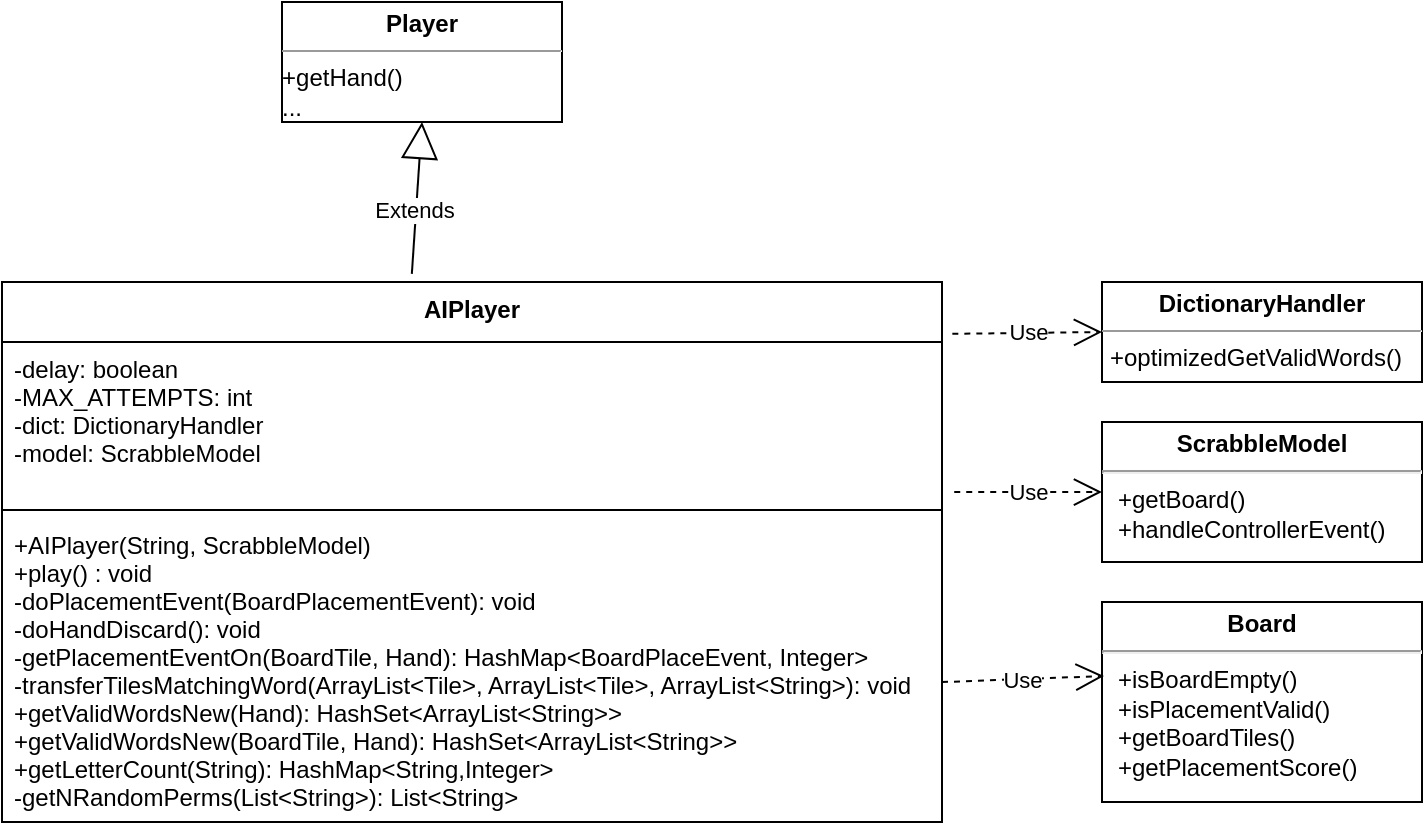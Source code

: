 <mxfile version="15.5.4" type="embed"><diagram id="b9HJDHtrkvyeXEelahXw" name="Page-1"><mxGraphModel dx="950" dy="1645" grid="1" gridSize="10" guides="1" tooltips="1" connect="1" arrows="1" fold="1" page="1" pageScale="1" pageWidth="850" pageHeight="1100" math="0" shadow="0"><root><mxCell id="0"/><mxCell id="1" parent="0"/><mxCell id="2" value="AIPlayer" style="swimlane;fontStyle=1;align=center;verticalAlign=top;childLayout=stackLayout;horizontal=1;startSize=30;horizontalStack=0;resizeParent=1;resizeParentMax=0;resizeLast=0;collapsible=1;marginBottom=0;" parent="1" vertex="1"><mxGeometry x="140" y="-870" width="470" height="270" as="geometry"/></mxCell><mxCell id="3" value="-delay: boolean&#10;-MAX_ATTEMPTS: int&#10;-dict: DictionaryHandler&#10;-model: ScrabbleModel" style="text;strokeColor=none;fillColor=none;align=left;verticalAlign=top;spacingLeft=4;spacingRight=4;overflow=hidden;rotatable=0;points=[[0,0.5],[1,0.5]];portConstraint=eastwest;" parent="2" vertex="1"><mxGeometry y="30" width="470" height="80" as="geometry"/></mxCell><mxCell id="4" value="" style="line;strokeWidth=1;fillColor=none;align=left;verticalAlign=middle;spacingTop=-1;spacingLeft=3;spacingRight=3;rotatable=0;labelPosition=right;points=[];portConstraint=eastwest;" parent="2" vertex="1"><mxGeometry y="110" width="470" height="8" as="geometry"/></mxCell><mxCell id="5" value="+AIPlayer(String, ScrabbleModel)&#10;+play() : void&#10;-doPlacementEvent(BoardPlacementEvent): void&#10;-doHandDiscard(): void&#10;-getPlacementEventOn(BoardTile, Hand): HashMap&lt;BoardPlaceEvent, Integer&gt;&#10;-transferTilesMatchingWord(ArrayList&lt;Tile&gt;, ArrayList&lt;Tile&gt;, ArrayList&lt;String&gt;): void&#10;+getValidWordsNew(Hand): HashSet&lt;ArrayList&lt;String&gt;&gt;&#10;+getValidWordsNew(BoardTile, Hand): HashSet&lt;ArrayList&lt;String&gt;&gt;&#10;+getLetterCount(String): HashMap&lt;String,Integer&gt;&#10;-getNRandomPerms(List&lt;String&gt;): List&lt;String&gt;" style="text;strokeColor=none;fillColor=none;align=left;verticalAlign=top;spacingLeft=4;spacingRight=4;overflow=hidden;rotatable=0;points=[[0,0.5],[1,0.5]];portConstraint=eastwest;" parent="2" vertex="1"><mxGeometry y="118" width="470" height="152" as="geometry"/></mxCell><mxCell id="18" value="Extends" style="endArrow=block;endSize=16;endFill=0;html=1;rounded=0;entryX=0.5;entryY=1;entryDx=0;entryDy=0;exitX=0.436;exitY=-0.015;exitDx=0;exitDy=0;exitPerimeter=0;" parent="1" source="2" target="33" edge="1"><mxGeometry x="-0.166" y="1" width="160" relative="1" as="geometry"><mxPoint x="670" y="-760" as="sourcePoint"/><mxPoint x="770" y="-750" as="targetPoint"/><mxPoint as="offset"/></mxGeometry></mxCell><mxCell id="21" value="Use" style="endArrow=open;endSize=12;dashed=1;html=1;rounded=0;exitX=1.011;exitY=0.096;exitDx=0;exitDy=0;exitPerimeter=0;entryX=0;entryY=0.5;entryDx=0;entryDy=0;" parent="1" target="34" edge="1" source="2"><mxGeometry width="160" relative="1" as="geometry"><mxPoint x="500" y="-580" as="sourcePoint"/><mxPoint x="460" y="-450" as="targetPoint"/></mxGeometry></mxCell><mxCell id="33" value="&lt;p style=&quot;margin: 0px ; margin-top: 4px ; text-align: center&quot;&gt;&lt;b&gt;Player&lt;/b&gt;&lt;/p&gt;&lt;hr size=&quot;1&quot;&gt;+&lt;span&gt;getHand()&lt;br&gt;...&lt;br&gt;&lt;/span&gt;" style="verticalAlign=top;align=left;overflow=fill;fontSize=12;fontFamily=Helvetica;html=1;" vertex="1" parent="1"><mxGeometry x="280" y="-1010" width="140" height="60" as="geometry"/></mxCell><mxCell id="34" value="&lt;p style=&quot;margin: 0px ; margin-top: 4px ; text-align: center&quot;&gt;&lt;b&gt;DictionaryHandler&lt;/b&gt;&lt;/p&gt;&lt;hr size=&quot;1&quot;&gt;&lt;p style=&quot;margin: 0px ; margin-left: 4px&quot;&gt;+optimizedGetValidWords()&lt;/p&gt;" style="verticalAlign=top;align=left;overflow=fill;fontSize=12;fontFamily=Helvetica;html=1;" vertex="1" parent="1"><mxGeometry x="690" y="-870" width="160" height="50" as="geometry"/></mxCell><mxCell id="40" value="&lt;p style=&quot;margin: 4px 0px 0px ; text-align: center&quot;&gt;&lt;b&gt;ScrabbleModel&lt;/b&gt;&lt;/p&gt;&lt;hr&gt;&lt;p style=&quot;margin: 0px ; margin-left: 8px&quot;&gt;+getBoard()&lt;/p&gt;&lt;p style=&quot;margin: 0px ; margin-left: 8px&quot;&gt;+handleControllerEvent()&lt;/p&gt;" style="verticalAlign=top;align=left;overflow=fill;fontSize=12;fontFamily=Helvetica;html=1;" vertex="1" parent="1"><mxGeometry x="690" y="-800" width="160" height="70" as="geometry"/></mxCell><mxCell id="31" value="Use" style="endArrow=open;endSize=12;dashed=1;html=1;rounded=0;entryX=0;entryY=0.5;entryDx=0;entryDy=0;exitX=1.013;exitY=0.938;exitDx=0;exitDy=0;exitPerimeter=0;" parent="1" source="3" target="40" edge="1"><mxGeometry width="160" relative="1" as="geometry"><mxPoint x="610" y="-742" as="sourcePoint"/><mxPoint x="430" y="-752" as="targetPoint"/></mxGeometry></mxCell><mxCell id="42" value="&lt;p style=&quot;margin: 4px 0px 0px ; text-align: center&quot;&gt;&lt;b&gt;Board&lt;/b&gt;&lt;/p&gt;&lt;hr&gt;&lt;p style=&quot;margin: 0px ; margin-left: 8px&quot;&gt;+isBoardEmpty()&lt;br&gt;+isPlacementValid()&lt;/p&gt;&lt;p style=&quot;margin: 0px ; margin-left: 8px&quot;&gt;+getBoardTiles()&lt;/p&gt;&lt;p style=&quot;margin: 0px ; margin-left: 8px&quot;&gt;+getPlacementScore()&lt;/p&gt;" style="verticalAlign=top;align=left;overflow=fill;fontSize=12;fontFamily=Helvetica;html=1;" vertex="1" parent="1"><mxGeometry x="690" y="-710" width="160" height="100" as="geometry"/></mxCell><mxCell id="43" value="Use" style="endArrow=open;endSize=12;dashed=1;html=1;rounded=0;entryX=0.006;entryY=0.37;entryDx=0;entryDy=0;exitX=1.013;exitY=0.938;exitDx=0;exitDy=0;exitPerimeter=0;entryPerimeter=0;" edge="1" parent="1" target="42"><mxGeometry width="160" relative="1" as="geometry"><mxPoint x="610.0" y="-669.96" as="sourcePoint"/><mxPoint x="683.89" y="-670" as="targetPoint"/></mxGeometry></mxCell></root></mxGraphModel></diagram></mxfile>